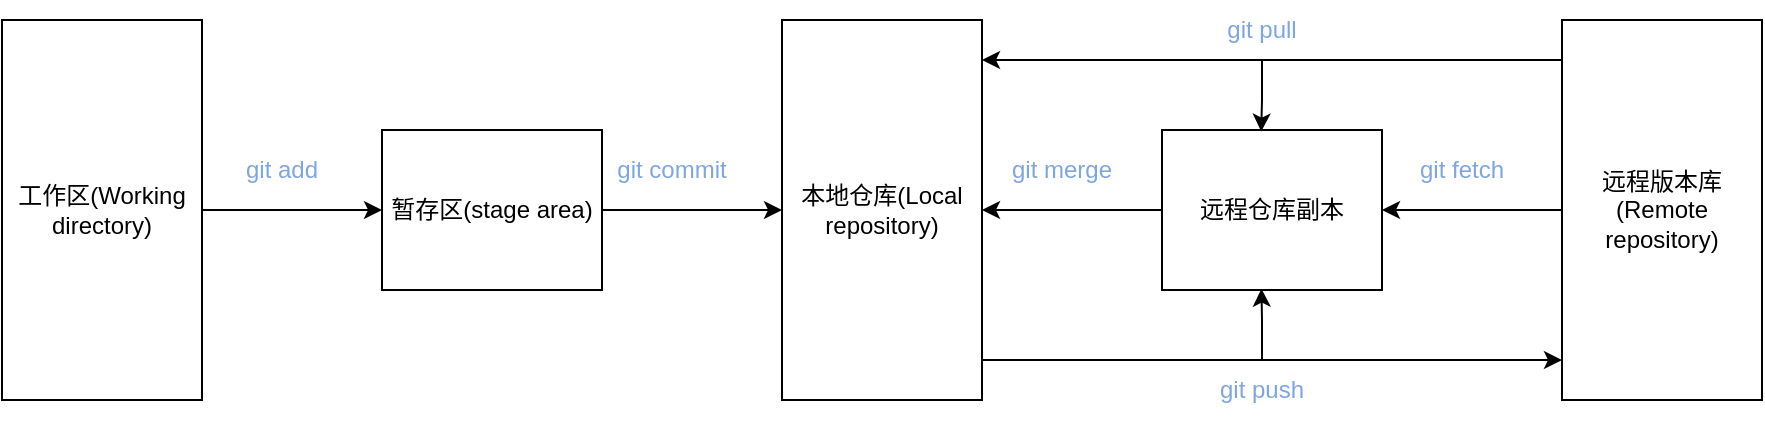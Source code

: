 <mxfile version="23.1.5" type="device">
  <diagram name="Page-1" id="2YBvvXClWsGukQMizWep">
    <mxGraphModel dx="1026" dy="656" grid="1" gridSize="10" guides="1" tooltips="1" connect="1" arrows="1" fold="1" page="1" pageScale="1" pageWidth="850" pageHeight="1100" math="0" shadow="0">
      <root>
        <mxCell id="0" />
        <mxCell id="1" parent="0" />
        <mxCell id="bMdQoZAb02uPZqIGr8rz-7" style="edgeStyle=orthogonalEdgeStyle;rounded=0;orthogonalLoop=1;jettySize=auto;html=1;entryX=0;entryY=0.5;entryDx=0;entryDy=0;" parent="1" source="bMdQoZAb02uPZqIGr8rz-2" target="bMdQoZAb02uPZqIGr8rz-3" edge="1">
          <mxGeometry relative="1" as="geometry" />
        </mxCell>
        <mxCell id="bMdQoZAb02uPZqIGr8rz-2" value="工作区(Working directory)" style="rounded=0;whiteSpace=wrap;html=1;" parent="1" vertex="1">
          <mxGeometry x="90" y="70" width="100" height="190" as="geometry" />
        </mxCell>
        <mxCell id="bMdQoZAb02uPZqIGr8rz-9" style="edgeStyle=orthogonalEdgeStyle;rounded=0;orthogonalLoop=1;jettySize=auto;html=1;entryX=0;entryY=0.5;entryDx=0;entryDy=0;" parent="1" source="bMdQoZAb02uPZqIGr8rz-3" target="bMdQoZAb02uPZqIGr8rz-4" edge="1">
          <mxGeometry relative="1" as="geometry" />
        </mxCell>
        <mxCell id="bMdQoZAb02uPZqIGr8rz-3" value="暂存区(stage area)" style="rounded=0;whiteSpace=wrap;html=1;" parent="1" vertex="1">
          <mxGeometry x="280" y="125" width="110" height="80" as="geometry" />
        </mxCell>
        <mxCell id="bMdQoZAb02uPZqIGr8rz-4" value="本地仓库(Local repository)" style="rounded=0;whiteSpace=wrap;html=1;" parent="1" vertex="1">
          <mxGeometry x="480" y="70" width="100" height="190" as="geometry" />
        </mxCell>
        <mxCell id="bMdQoZAb02uPZqIGr8rz-12" style="edgeStyle=orthogonalEdgeStyle;rounded=0;orthogonalLoop=1;jettySize=auto;html=1;entryX=1;entryY=0.5;entryDx=0;entryDy=0;" parent="1" source="bMdQoZAb02uPZqIGr8rz-5" target="bMdQoZAb02uPZqIGr8rz-4" edge="1">
          <mxGeometry relative="1" as="geometry" />
        </mxCell>
        <mxCell id="bMdQoZAb02uPZqIGr8rz-5" value="远程仓库副本" style="rounded=0;whiteSpace=wrap;html=1;" parent="1" vertex="1">
          <mxGeometry x="670" y="125" width="110" height="80" as="geometry" />
        </mxCell>
        <mxCell id="bMdQoZAb02uPZqIGr8rz-14" style="edgeStyle=orthogonalEdgeStyle;rounded=0;orthogonalLoop=1;jettySize=auto;html=1;entryX=1;entryY=0.5;entryDx=0;entryDy=0;" parent="1" source="bMdQoZAb02uPZqIGr8rz-6" target="bMdQoZAb02uPZqIGr8rz-5" edge="1">
          <mxGeometry relative="1" as="geometry" />
        </mxCell>
        <mxCell id="bMdQoZAb02uPZqIGr8rz-6" value="远程版本库(Remote repository)" style="rounded=0;whiteSpace=wrap;html=1;" parent="1" vertex="1">
          <mxGeometry x="870" y="70" width="100" height="190" as="geometry" />
        </mxCell>
        <mxCell id="bMdQoZAb02uPZqIGr8rz-8" value="git add" style="text;html=1;align=center;verticalAlign=middle;whiteSpace=wrap;rounded=0;fontColor=#7EA6E0;" parent="1" vertex="1">
          <mxGeometry x="200" y="130" width="60" height="30" as="geometry" />
        </mxCell>
        <mxCell id="bMdQoZAb02uPZqIGr8rz-10" value="git commit" style="text;html=1;align=center;verticalAlign=middle;whiteSpace=wrap;rounded=0;fontColor=#7EA6E0;" parent="1" vertex="1">
          <mxGeometry x="395" y="130" width="60" height="30" as="geometry" />
        </mxCell>
        <mxCell id="bMdQoZAb02uPZqIGr8rz-13" value="git merge" style="text;html=1;align=center;verticalAlign=middle;whiteSpace=wrap;rounded=0;fontColor=#7EA6E0;" parent="1" vertex="1">
          <mxGeometry x="590" y="130" width="60" height="30" as="geometry" />
        </mxCell>
        <mxCell id="bMdQoZAb02uPZqIGr8rz-15" value="git fetch" style="text;html=1;align=center;verticalAlign=middle;whiteSpace=wrap;rounded=0;fontColor=#7EA6E0;" parent="1" vertex="1">
          <mxGeometry x="790" y="130" width="60" height="30" as="geometry" />
        </mxCell>
        <mxCell id="bMdQoZAb02uPZqIGr8rz-16" value="" style="endArrow=classic;html=1;rounded=0;" parent="1" edge="1">
          <mxGeometry width="50" height="50" relative="1" as="geometry">
            <mxPoint x="580" y="240" as="sourcePoint" />
            <mxPoint x="870" y="240" as="targetPoint" />
          </mxGeometry>
        </mxCell>
        <mxCell id="bMdQoZAb02uPZqIGr8rz-17" value="git push" style="text;html=1;align=center;verticalAlign=middle;whiteSpace=wrap;rounded=0;fontColor=#7EA6E0;" parent="1" vertex="1">
          <mxGeometry x="690" y="240" width="60" height="30" as="geometry" />
        </mxCell>
        <mxCell id="bMdQoZAb02uPZqIGr8rz-18" value="" style="endArrow=classic;html=1;rounded=0;" parent="1" edge="1">
          <mxGeometry width="50" height="50" relative="1" as="geometry">
            <mxPoint x="870" y="90" as="sourcePoint" />
            <mxPoint x="580" y="90" as="targetPoint" />
          </mxGeometry>
        </mxCell>
        <mxCell id="bMdQoZAb02uPZqIGr8rz-19" value="git pull" style="text;html=1;align=center;verticalAlign=middle;whiteSpace=wrap;rounded=0;fontColor=#7EA6E0;" parent="1" vertex="1">
          <mxGeometry x="690" y="60" width="60" height="30" as="geometry" />
        </mxCell>
        <mxCell id="bMdQoZAb02uPZqIGr8rz-20" style="edgeStyle=orthogonalEdgeStyle;rounded=0;orthogonalLoop=1;jettySize=auto;html=1;entryX=0.451;entryY=0.01;entryDx=0;entryDy=0;entryPerimeter=0;" parent="1" source="bMdQoZAb02uPZqIGr8rz-19" target="bMdQoZAb02uPZqIGr8rz-5" edge="1">
          <mxGeometry relative="1" as="geometry" />
        </mxCell>
        <mxCell id="bMdQoZAb02uPZqIGr8rz-22" style="edgeStyle=orthogonalEdgeStyle;rounded=0;orthogonalLoop=1;jettySize=auto;html=1;entryX=0.452;entryY=0.992;entryDx=0;entryDy=0;entryPerimeter=0;" parent="1" source="bMdQoZAb02uPZqIGr8rz-17" target="bMdQoZAb02uPZqIGr8rz-5" edge="1">
          <mxGeometry relative="1" as="geometry" />
        </mxCell>
      </root>
    </mxGraphModel>
  </diagram>
</mxfile>
